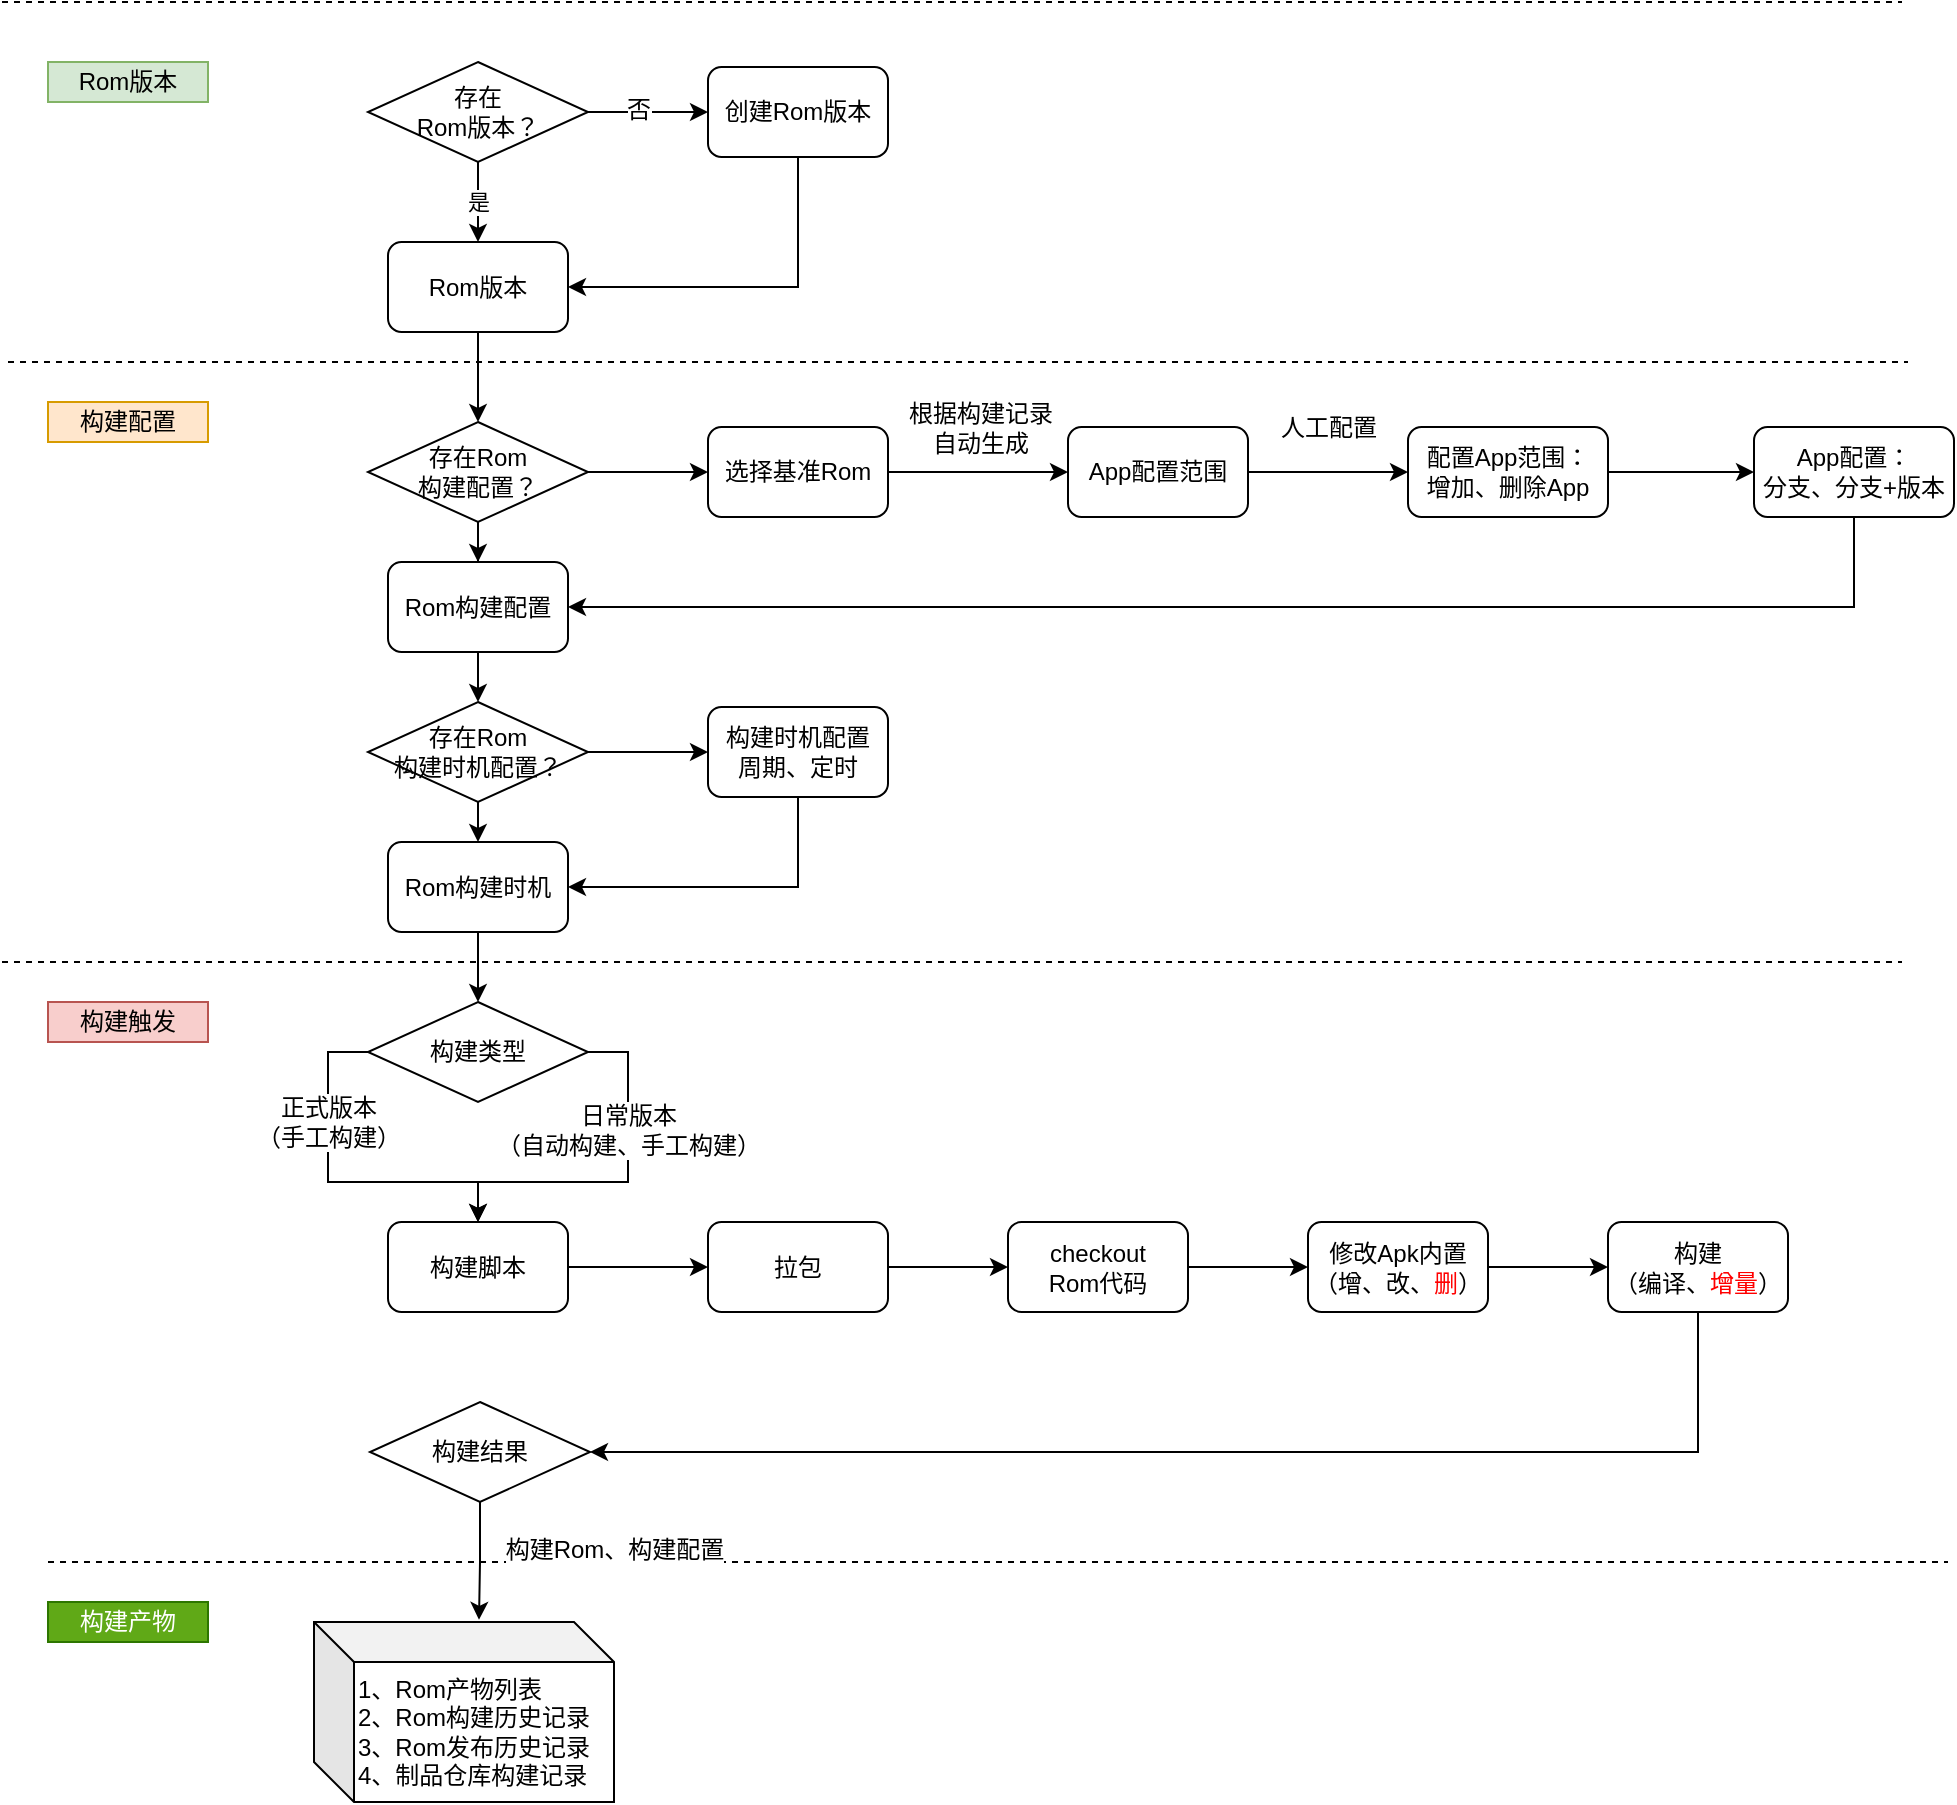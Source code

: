 <mxfile version="12.4.8" type="github">
  <diagram id="ApW3DDrOjDALBpVBkcUd" name="Page-1">
    <mxGraphModel dx="82" dy="542" grid="1" gridSize="10" guides="1" tooltips="1" connect="1" arrows="1" fold="1" page="1" pageScale="1" pageWidth="827" pageHeight="1169" math="0" shadow="0">
      <root>
        <mxCell id="0"/>
        <mxCell id="1" parent="0"/>
        <mxCell id="nZFrfJ3mJIVUbRnAhzXt-1" value="" style="endArrow=none;dashed=1;html=1;" parent="1" edge="1">
          <mxGeometry width="50" height="50" relative="1" as="geometry">
            <mxPoint x="830" y="314" as="sourcePoint"/>
            <mxPoint x="1780" y="314" as="targetPoint"/>
          </mxGeometry>
        </mxCell>
        <mxCell id="nZFrfJ3mJIVUbRnAhzXt-2" value="构建配置" style="text;html=1;strokeColor=#d79b00;fillColor=#ffe6cc;align=center;verticalAlign=middle;whiteSpace=wrap;rounded=0;" parent="1" vertex="1">
          <mxGeometry x="850" y="334" width="80" height="20" as="geometry"/>
        </mxCell>
        <mxCell id="nZFrfJ3mJIVUbRnAhzXt-3" value="" style="endArrow=none;dashed=1;html=1;" parent="1" edge="1">
          <mxGeometry width="50" height="50" relative="1" as="geometry">
            <mxPoint x="850" y="914" as="sourcePoint"/>
            <mxPoint x="1800" y="914" as="targetPoint"/>
          </mxGeometry>
        </mxCell>
        <mxCell id="nZFrfJ3mJIVUbRnAhzXt-4" value="" style="endArrow=none;dashed=1;html=1;" parent="1" edge="1">
          <mxGeometry width="50" height="50" relative="1" as="geometry">
            <mxPoint x="827" y="614" as="sourcePoint"/>
            <mxPoint x="1777" y="614" as="targetPoint"/>
          </mxGeometry>
        </mxCell>
        <mxCell id="nZFrfJ3mJIVUbRnAhzXt-5" value="构建触发" style="text;html=1;strokeColor=#b85450;fillColor=#f8cecc;align=center;verticalAlign=middle;whiteSpace=wrap;rounded=0;" parent="1" vertex="1">
          <mxGeometry x="850" y="634" width="80" height="20" as="geometry"/>
        </mxCell>
        <mxCell id="nZFrfJ3mJIVUbRnAhzXt-13" value="" style="endArrow=none;dashed=1;html=1;" parent="1" edge="1">
          <mxGeometry width="50" height="50" relative="1" as="geometry">
            <mxPoint x="827" y="134" as="sourcePoint"/>
            <mxPoint x="1777" y="134" as="targetPoint"/>
          </mxGeometry>
        </mxCell>
        <mxCell id="nZFrfJ3mJIVUbRnAhzXt-14" value="Rom版本" style="text;html=1;strokeColor=#82b366;fillColor=#d5e8d4;align=center;verticalAlign=middle;whiteSpace=wrap;rounded=0;" parent="1" vertex="1">
          <mxGeometry x="850" y="164" width="80" height="20" as="geometry"/>
        </mxCell>
        <mxCell id="KfT1uw90EwnDU38vpwOy-32" value="是" style="edgeStyle=orthogonalEdgeStyle;rounded=0;orthogonalLoop=1;jettySize=auto;html=1;entryX=0.5;entryY=0;entryDx=0;entryDy=0;" edge="1" parent="1" source="KfT1uw90EwnDU38vpwOy-25" target="KfT1uw90EwnDU38vpwOy-30">
          <mxGeometry relative="1" as="geometry">
            <mxPoint x="1065" y="294" as="targetPoint"/>
          </mxGeometry>
        </mxCell>
        <mxCell id="KfT1uw90EwnDU38vpwOy-33" value="" style="edgeStyle=orthogonalEdgeStyle;rounded=0;orthogonalLoop=1;jettySize=auto;html=1;" edge="1" parent="1" source="KfT1uw90EwnDU38vpwOy-25" target="KfT1uw90EwnDU38vpwOy-28">
          <mxGeometry relative="1" as="geometry"/>
        </mxCell>
        <mxCell id="KfT1uw90EwnDU38vpwOy-36" value="否" style="text;html=1;align=center;verticalAlign=middle;resizable=0;points=[];labelBackgroundColor=#ffffff;" vertex="1" connectable="0" parent="KfT1uw90EwnDU38vpwOy-33">
          <mxGeometry x="-0.167" y="1" relative="1" as="geometry">
            <mxPoint as="offset"/>
          </mxGeometry>
        </mxCell>
        <mxCell id="KfT1uw90EwnDU38vpwOy-25" value="存在&lt;br&gt;Rom版本？" style="rhombus;whiteSpace=wrap;html=1;shadow=0;labelBackgroundColor=none;" vertex="1" parent="1">
          <mxGeometry x="1010" y="164" width="110" height="50" as="geometry"/>
        </mxCell>
        <mxCell id="KfT1uw90EwnDU38vpwOy-51" value="" style="edgeStyle=orthogonalEdgeStyle;rounded=0;orthogonalLoop=1;jettySize=auto;html=1;entryX=1;entryY=0.5;entryDx=0;entryDy=0;" edge="1" parent="1" source="KfT1uw90EwnDU38vpwOy-28" target="KfT1uw90EwnDU38vpwOy-30">
          <mxGeometry relative="1" as="geometry">
            <mxPoint x="1225" y="291.5" as="targetPoint"/>
            <Array as="points">
              <mxPoint x="1225" y="277"/>
            </Array>
          </mxGeometry>
        </mxCell>
        <mxCell id="KfT1uw90EwnDU38vpwOy-28" value="创建Rom版本" style="rounded=1;whiteSpace=wrap;html=1;shadow=0;labelBackgroundColor=none;" vertex="1" parent="1">
          <mxGeometry x="1180" y="166.5" width="90" height="45" as="geometry"/>
        </mxCell>
        <mxCell id="KfT1uw90EwnDU38vpwOy-43" value="" style="edgeStyle=orthogonalEdgeStyle;rounded=0;orthogonalLoop=1;jettySize=auto;html=1;" edge="1" parent="1" source="KfT1uw90EwnDU38vpwOy-39" target="KfT1uw90EwnDU38vpwOy-42">
          <mxGeometry relative="1" as="geometry"/>
        </mxCell>
        <mxCell id="KfT1uw90EwnDU38vpwOy-44" value="根据构建记录&lt;br&gt;自动生成" style="text;html=1;align=center;verticalAlign=middle;resizable=0;points=[];labelBackgroundColor=#ffffff;" vertex="1" connectable="0" parent="KfT1uw90EwnDU38vpwOy-43">
          <mxGeometry x="0.025" y="3" relative="1" as="geometry">
            <mxPoint y="-19.5" as="offset"/>
          </mxGeometry>
        </mxCell>
        <mxCell id="KfT1uw90EwnDU38vpwOy-39" value="选择基准Rom" style="rounded=1;whiteSpace=wrap;html=1;shadow=0;labelBackgroundColor=none;" vertex="1" parent="1">
          <mxGeometry x="1180" y="346.5" width="90" height="45" as="geometry"/>
        </mxCell>
        <mxCell id="KfT1uw90EwnDU38vpwOy-48" value="" style="edgeStyle=orthogonalEdgeStyle;rounded=0;orthogonalLoop=1;jettySize=auto;html=1;" edge="1" parent="1" source="KfT1uw90EwnDU38vpwOy-42" target="KfT1uw90EwnDU38vpwOy-47">
          <mxGeometry relative="1" as="geometry"/>
        </mxCell>
        <mxCell id="KfT1uw90EwnDU38vpwOy-49" value="人工配置" style="text;html=1;align=center;verticalAlign=middle;resizable=0;points=[];labelBackgroundColor=#ffffff;" vertex="1" connectable="0" parent="KfT1uw90EwnDU38vpwOy-48">
          <mxGeometry x="-0.2" y="1" relative="1" as="geometry">
            <mxPoint x="8" y="-21.5" as="offset"/>
          </mxGeometry>
        </mxCell>
        <mxCell id="KfT1uw90EwnDU38vpwOy-42" value="App配置范围" style="rounded=1;whiteSpace=wrap;html=1;shadow=0;labelBackgroundColor=none;" vertex="1" parent="1">
          <mxGeometry x="1360" y="346.5" width="90" height="45" as="geometry"/>
        </mxCell>
        <mxCell id="KfT1uw90EwnDU38vpwOy-68" value="" style="edgeStyle=orthogonalEdgeStyle;rounded=0;orthogonalLoop=1;jettySize=auto;html=1;entryX=1;entryY=0.5;entryDx=0;entryDy=0;exitX=0.5;exitY=1;exitDx=0;exitDy=0;" edge="1" parent="1" source="KfT1uw90EwnDU38vpwOy-74" target="KfT1uw90EwnDU38vpwOy-60">
          <mxGeometry relative="1" as="geometry">
            <mxPoint x="1710" y="369" as="targetPoint"/>
            <Array as="points">
              <mxPoint x="1753" y="437"/>
            </Array>
          </mxGeometry>
        </mxCell>
        <mxCell id="KfT1uw90EwnDU38vpwOy-75" value="" style="edgeStyle=orthogonalEdgeStyle;rounded=0;orthogonalLoop=1;jettySize=auto;html=1;" edge="1" parent="1" source="KfT1uw90EwnDU38vpwOy-47" target="KfT1uw90EwnDU38vpwOy-74">
          <mxGeometry relative="1" as="geometry"/>
        </mxCell>
        <mxCell id="KfT1uw90EwnDU38vpwOy-47" value="配置App范围：&lt;br&gt;增加、删除App" style="rounded=1;whiteSpace=wrap;html=1;shadow=0;labelBackgroundColor=none;" vertex="1" parent="1">
          <mxGeometry x="1530" y="346.5" width="100" height="45" as="geometry"/>
        </mxCell>
        <mxCell id="KfT1uw90EwnDU38vpwOy-38" value="" style="edgeStyle=orthogonalEdgeStyle;rounded=0;orthogonalLoop=1;jettySize=auto;html=1;" edge="1" parent="1" source="KfT1uw90EwnDU38vpwOy-30" target="KfT1uw90EwnDU38vpwOy-37">
          <mxGeometry relative="1" as="geometry"/>
        </mxCell>
        <mxCell id="KfT1uw90EwnDU38vpwOy-30" value="Rom版本" style="rounded=1;whiteSpace=wrap;html=1;shadow=0;labelBackgroundColor=none;" vertex="1" parent="1">
          <mxGeometry x="1020" y="254" width="90" height="45" as="geometry"/>
        </mxCell>
        <mxCell id="KfT1uw90EwnDU38vpwOy-41" value="" style="edgeStyle=orthogonalEdgeStyle;rounded=0;orthogonalLoop=1;jettySize=auto;html=1;" edge="1" parent="1" source="KfT1uw90EwnDU38vpwOy-37" target="KfT1uw90EwnDU38vpwOy-39">
          <mxGeometry relative="1" as="geometry"/>
        </mxCell>
        <mxCell id="KfT1uw90EwnDU38vpwOy-59" value="" style="edgeStyle=orthogonalEdgeStyle;rounded=0;orthogonalLoop=1;jettySize=auto;html=1;entryX=0.5;entryY=0;entryDx=0;entryDy=0;" edge="1" parent="1" source="KfT1uw90EwnDU38vpwOy-37" target="KfT1uw90EwnDU38vpwOy-60">
          <mxGeometry relative="1" as="geometry">
            <mxPoint x="1065" y="474" as="targetPoint"/>
          </mxGeometry>
        </mxCell>
        <mxCell id="KfT1uw90EwnDU38vpwOy-37" value="存在Rom&lt;br&gt;构建配置？" style="rhombus;whiteSpace=wrap;html=1;shadow=0;labelBackgroundColor=none;" vertex="1" parent="1">
          <mxGeometry x="1010" y="344" width="110" height="50" as="geometry"/>
        </mxCell>
        <mxCell id="KfT1uw90EwnDU38vpwOy-65" value="" style="edgeStyle=orthogonalEdgeStyle;rounded=0;orthogonalLoop=1;jettySize=auto;html=1;exitX=0.5;exitY=1;exitDx=0;exitDy=0;entryX=0.5;entryY=0;entryDx=0;entryDy=0;" edge="1" parent="1" source="KfT1uw90EwnDU38vpwOy-57" target="KfT1uw90EwnDU38vpwOy-63">
          <mxGeometry relative="1" as="geometry">
            <mxPoint x="930" y="504" as="targetPoint"/>
          </mxGeometry>
        </mxCell>
        <mxCell id="KfT1uw90EwnDU38vpwOy-71" value="" style="edgeStyle=orthogonalEdgeStyle;rounded=0;orthogonalLoop=1;jettySize=auto;html=1;" edge="1" parent="1" source="KfT1uw90EwnDU38vpwOy-57" target="KfT1uw90EwnDU38vpwOy-70">
          <mxGeometry relative="1" as="geometry"/>
        </mxCell>
        <mxCell id="KfT1uw90EwnDU38vpwOy-57" value="存在Rom&lt;br&gt;构建时机配置？" style="rhombus;whiteSpace=wrap;html=1;shadow=0;labelBackgroundColor=none;" vertex="1" parent="1">
          <mxGeometry x="1010" y="484" width="110" height="50" as="geometry"/>
        </mxCell>
        <mxCell id="KfT1uw90EwnDU38vpwOy-62" value="" style="edgeStyle=orthogonalEdgeStyle;rounded=0;orthogonalLoop=1;jettySize=auto;html=1;entryX=0.5;entryY=0;entryDx=0;entryDy=0;" edge="1" parent="1" source="KfT1uw90EwnDU38vpwOy-60" target="KfT1uw90EwnDU38vpwOy-57">
          <mxGeometry relative="1" as="geometry">
            <mxPoint x="1065" y="479" as="targetPoint"/>
          </mxGeometry>
        </mxCell>
        <mxCell id="KfT1uw90EwnDU38vpwOy-60" value="Rom构建配置" style="rounded=1;whiteSpace=wrap;html=1;shadow=0;labelBackgroundColor=none;" vertex="1" parent="1">
          <mxGeometry x="1020" y="414" width="90" height="45" as="geometry"/>
        </mxCell>
        <mxCell id="KfT1uw90EwnDU38vpwOy-77" value="" style="edgeStyle=orthogonalEdgeStyle;rounded=0;orthogonalLoop=1;jettySize=auto;html=1;" edge="1" parent="1" source="KfT1uw90EwnDU38vpwOy-63">
          <mxGeometry relative="1" as="geometry">
            <mxPoint x="1065" y="634" as="targetPoint"/>
          </mxGeometry>
        </mxCell>
        <mxCell id="KfT1uw90EwnDU38vpwOy-63" value="Rom构建时机" style="rounded=1;whiteSpace=wrap;html=1;shadow=0;labelBackgroundColor=none;" vertex="1" parent="1">
          <mxGeometry x="1020" y="554" width="90" height="45" as="geometry"/>
        </mxCell>
        <mxCell id="KfT1uw90EwnDU38vpwOy-73" value="" style="edgeStyle=orthogonalEdgeStyle;rounded=0;orthogonalLoop=1;jettySize=auto;html=1;entryX=1;entryY=0.5;entryDx=0;entryDy=0;" edge="1" parent="1" source="KfT1uw90EwnDU38vpwOy-70" target="KfT1uw90EwnDU38vpwOy-63">
          <mxGeometry relative="1" as="geometry">
            <mxPoint x="1225" y="611.5" as="targetPoint"/>
            <Array as="points">
              <mxPoint x="1225" y="577"/>
            </Array>
          </mxGeometry>
        </mxCell>
        <mxCell id="KfT1uw90EwnDU38vpwOy-70" value="构建时机配置&lt;br&gt;周期、定时" style="rounded=1;whiteSpace=wrap;html=1;shadow=0;labelBackgroundColor=none;" vertex="1" parent="1">
          <mxGeometry x="1180" y="486.5" width="90" height="45" as="geometry"/>
        </mxCell>
        <mxCell id="KfT1uw90EwnDU38vpwOy-74" value="App配置：&lt;br&gt;分支、分支+版本" style="rounded=1;whiteSpace=wrap;html=1;shadow=0;labelBackgroundColor=none;" vertex="1" parent="1">
          <mxGeometry x="1703" y="346.5" width="100" height="45" as="geometry"/>
        </mxCell>
        <mxCell id="KfT1uw90EwnDU38vpwOy-84" value="" style="edgeStyle=orthogonalEdgeStyle;rounded=0;orthogonalLoop=1;jettySize=auto;html=1;entryX=0.5;entryY=0;entryDx=0;entryDy=0;" edge="1" parent="1" source="KfT1uw90EwnDU38vpwOy-80" target="KfT1uw90EwnDU38vpwOy-86">
          <mxGeometry relative="1" as="geometry">
            <mxPoint x="1020" y="742" as="targetPoint"/>
            <Array as="points">
              <mxPoint x="990" y="659"/>
              <mxPoint x="990" y="724"/>
              <mxPoint x="1065" y="724"/>
            </Array>
          </mxGeometry>
        </mxCell>
        <mxCell id="KfT1uw90EwnDU38vpwOy-93" value="正式版本&lt;br&gt;（手工构建）" style="text;html=1;align=center;verticalAlign=middle;resizable=0;points=[];labelBackgroundColor=#ffffff;" vertex="1" connectable="0" parent="KfT1uw90EwnDU38vpwOy-84">
          <mxGeometry x="-0.2" relative="1" as="geometry">
            <mxPoint y="-17" as="offset"/>
          </mxGeometry>
        </mxCell>
        <mxCell id="KfT1uw90EwnDU38vpwOy-96" value="" style="edgeStyle=orthogonalEdgeStyle;rounded=0;orthogonalLoop=1;jettySize=auto;html=1;exitX=1;exitY=0.5;exitDx=0;exitDy=0;entryX=0.5;entryY=0;entryDx=0;entryDy=0;" edge="1" parent="1" source="KfT1uw90EwnDU38vpwOy-80" target="KfT1uw90EwnDU38vpwOy-86">
          <mxGeometry relative="1" as="geometry">
            <mxPoint x="1120" y="742" as="targetPoint"/>
            <Array as="points">
              <mxPoint x="1140" y="659"/>
              <mxPoint x="1140" y="724"/>
              <mxPoint x="1065" y="724"/>
            </Array>
          </mxGeometry>
        </mxCell>
        <mxCell id="KfT1uw90EwnDU38vpwOy-97" value="日常版本&lt;br&gt;（自动构建、手工构建）" style="text;html=1;align=center;verticalAlign=middle;resizable=0;points=[];labelBackgroundColor=#ffffff;" vertex="1" connectable="0" parent="KfT1uw90EwnDU38vpwOy-96">
          <mxGeometry x="0.191" y="2" relative="1" as="geometry">
            <mxPoint x="22" y="-28" as="offset"/>
          </mxGeometry>
        </mxCell>
        <mxCell id="KfT1uw90EwnDU38vpwOy-80" value="构建类型" style="rhombus;whiteSpace=wrap;html=1;shadow=0;labelBackgroundColor=none;" vertex="1" parent="1">
          <mxGeometry x="1010" y="634" width="110" height="50" as="geometry"/>
        </mxCell>
        <mxCell id="KfT1uw90EwnDU38vpwOy-89" value="" style="edgeStyle=orthogonalEdgeStyle;rounded=0;orthogonalLoop=1;jettySize=auto;html=1;exitX=1;exitY=0.5;exitDx=0;exitDy=0;entryX=0;entryY=0.5;entryDx=0;entryDy=0;" edge="1" parent="1" source="KfT1uw90EwnDU38vpwOy-86" target="KfT1uw90EwnDU38vpwOy-88">
          <mxGeometry relative="1" as="geometry">
            <Array as="points">
              <mxPoint x="1160" y="767"/>
              <mxPoint x="1160" y="767"/>
            </Array>
          </mxGeometry>
        </mxCell>
        <mxCell id="KfT1uw90EwnDU38vpwOy-86" value="构建脚本" style="rounded=1;whiteSpace=wrap;html=1;shadow=0;labelBackgroundColor=none;" vertex="1" parent="1">
          <mxGeometry x="1020" y="744" width="90" height="45" as="geometry"/>
        </mxCell>
        <mxCell id="KfT1uw90EwnDU38vpwOy-99" value="" style="edgeStyle=orthogonalEdgeStyle;rounded=0;orthogonalLoop=1;jettySize=auto;html=1;" edge="1" parent="1" source="KfT1uw90EwnDU38vpwOy-100" target="KfT1uw90EwnDU38vpwOy-98">
          <mxGeometry relative="1" as="geometry"/>
        </mxCell>
        <mxCell id="KfT1uw90EwnDU38vpwOy-88" value="拉包" style="rounded=1;whiteSpace=wrap;html=1;shadow=0;labelBackgroundColor=none;" vertex="1" parent="1">
          <mxGeometry x="1180" y="744" width="90" height="45" as="geometry"/>
        </mxCell>
        <mxCell id="KfT1uw90EwnDU38vpwOy-116" value="" style="edgeStyle=orthogonalEdgeStyle;rounded=0;orthogonalLoop=1;jettySize=auto;html=1;" edge="1" parent="1" source="KfT1uw90EwnDU38vpwOy-98" target="KfT1uw90EwnDU38vpwOy-115">
          <mxGeometry relative="1" as="geometry"/>
        </mxCell>
        <mxCell id="KfT1uw90EwnDU38vpwOy-98" value="&lt;span style=&quot;white-space: normal&quot;&gt;修改Apk内置&lt;/span&gt;&lt;br style=&quot;white-space: normal&quot;&gt;&lt;span style=&quot;white-space: normal&quot;&gt;（增、改、&lt;font color=&quot;#ff0000&quot;&gt;删&lt;/font&gt;）&lt;/span&gt;" style="rounded=1;whiteSpace=wrap;html=1;shadow=0;labelBackgroundColor=none;" vertex="1" parent="1">
          <mxGeometry x="1480" y="744" width="90" height="45" as="geometry"/>
        </mxCell>
        <mxCell id="KfT1uw90EwnDU38vpwOy-120" value="" style="edgeStyle=orthogonalEdgeStyle;rounded=0;orthogonalLoop=1;jettySize=auto;html=1;entryX=1;entryY=0.5;entryDx=0;entryDy=0;" edge="1" parent="1" source="KfT1uw90EwnDU38vpwOy-115" target="KfT1uw90EwnDU38vpwOy-118">
          <mxGeometry relative="1" as="geometry">
            <mxPoint x="1675" y="879" as="targetPoint"/>
            <Array as="points">
              <mxPoint x="1675" y="859"/>
            </Array>
          </mxGeometry>
        </mxCell>
        <mxCell id="KfT1uw90EwnDU38vpwOy-115" value="构建&lt;br&gt;（编译、&lt;font color=&quot;#ff0000&quot;&gt;增量&lt;/font&gt;）" style="rounded=1;whiteSpace=wrap;html=1;shadow=0;labelBackgroundColor=none;" vertex="1" parent="1">
          <mxGeometry x="1630" y="744" width="90" height="45" as="geometry"/>
        </mxCell>
        <mxCell id="KfT1uw90EwnDU38vpwOy-100" value="checkout&lt;br&gt;Rom代码" style="rounded=1;whiteSpace=wrap;html=1;shadow=0;labelBackgroundColor=none;" vertex="1" parent="1">
          <mxGeometry x="1330" y="744" width="90" height="45" as="geometry"/>
        </mxCell>
        <mxCell id="KfT1uw90EwnDU38vpwOy-114" value="" style="edgeStyle=orthogonalEdgeStyle;rounded=0;orthogonalLoop=1;jettySize=auto;html=1;" edge="1" parent="1" source="KfT1uw90EwnDU38vpwOy-88" target="KfT1uw90EwnDU38vpwOy-100">
          <mxGeometry relative="1" as="geometry">
            <mxPoint x="1270" y="776.5" as="sourcePoint"/>
            <mxPoint x="1470" y="776.5" as="targetPoint"/>
          </mxGeometry>
        </mxCell>
        <mxCell id="KfT1uw90EwnDU38vpwOy-126" value="" style="edgeStyle=orthogonalEdgeStyle;rounded=0;orthogonalLoop=1;jettySize=auto;html=1;entryX=0.55;entryY=-0.012;entryDx=0;entryDy=0;entryPerimeter=0;" edge="1" parent="1" source="KfT1uw90EwnDU38vpwOy-118" target="KfT1uw90EwnDU38vpwOy-124">
          <mxGeometry relative="1" as="geometry">
            <mxPoint x="1065" y="964" as="targetPoint"/>
          </mxGeometry>
        </mxCell>
        <mxCell id="KfT1uw90EwnDU38vpwOy-130" value="构建Rom、构建配置" style="text;html=1;align=center;verticalAlign=middle;resizable=0;points=[];labelBackgroundColor=#ffffff;" vertex="1" connectable="0" parent="KfT1uw90EwnDU38vpwOy-126">
          <mxGeometry x="-0.342" y="3" relative="1" as="geometry">
            <mxPoint x="64" y="4" as="offset"/>
          </mxGeometry>
        </mxCell>
        <mxCell id="KfT1uw90EwnDU38vpwOy-118" value="构建结果" style="rhombus;whiteSpace=wrap;html=1;shadow=0;labelBackgroundColor=none;" vertex="1" parent="1">
          <mxGeometry x="1011" y="834" width="110" height="50" as="geometry"/>
        </mxCell>
        <mxCell id="KfT1uw90EwnDU38vpwOy-124" value="1、Rom产物列表&lt;br&gt;2、Rom构建历史记录&lt;br&gt;3、Rom发布历史记录&lt;br&gt;4、制品仓库构建记录" style="shape=cube;whiteSpace=wrap;html=1;boundedLbl=1;backgroundOutline=1;darkOpacity=0.05;darkOpacity2=0.1;align=left;" vertex="1" parent="1">
          <mxGeometry x="983" y="944" width="150" height="90" as="geometry"/>
        </mxCell>
        <mxCell id="KfT1uw90EwnDU38vpwOy-133" value="构建产物" style="text;html=1;strokeColor=#2D7600;fillColor=#60a917;align=center;verticalAlign=middle;whiteSpace=wrap;rounded=0;fontColor=#ffffff;" vertex="1" parent="1">
          <mxGeometry x="850" y="934" width="80" height="20" as="geometry"/>
        </mxCell>
      </root>
    </mxGraphModel>
  </diagram>
</mxfile>
